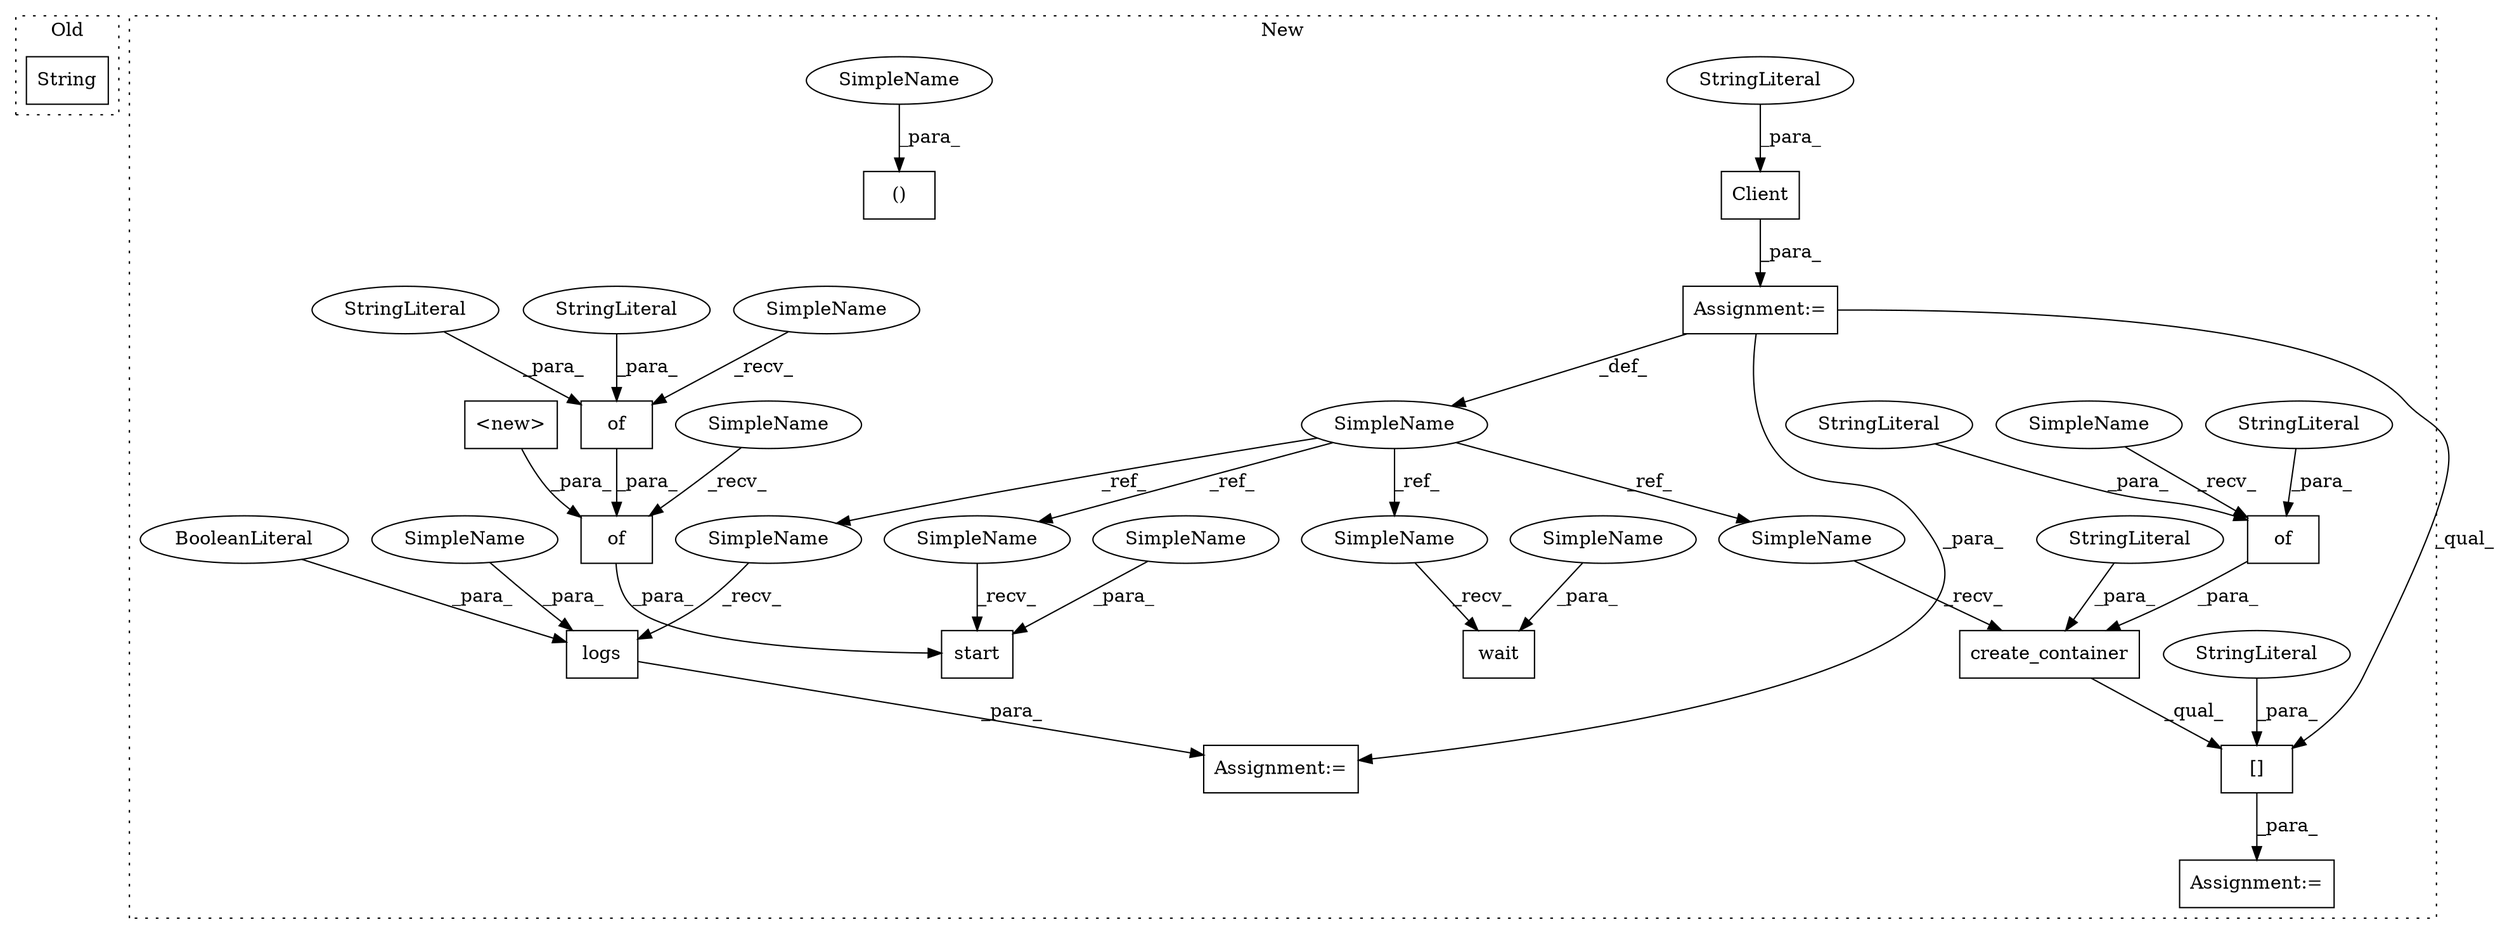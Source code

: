 digraph G {
subgraph cluster0 {
1 [label="String" a="32" s="3283,3296" l="7,1" shape="box"];
label = "Old";
style="dotted";
}
subgraph cluster1 {
2 [label="Client" a="32" s="3191,3226" l="7,1" shape="box"];
3 [label="create_container" a="32" s="3285,3355" l="17,1" shape="box"];
4 [label="of" a="32" s="3324,3354" l="3,1" shape="box"];
5 [label="of" a="32" s="3395,3492" l="3,1" shape="box"];
6 [label="<new>" a="14" s="3450" l="19" shape="box"];
7 [label="of" a="32" s="3425,3448" l="3,1" shape="box"];
8 [label="[]" a="2" s="3278,3361" l="79,1" shape="box"];
9 [label="StringLiteral" a="45" s="3302" l="17" shape="ellipse"];
10 [label="StringLiteral" a="45" s="3357" l="4" shape="ellipse"];
11 [label="StringLiteral" a="45" s="3352" l="2" shape="ellipse"];
12 [label="StringLiteral" a="45" s="3428" l="6" shape="ellipse"];
13 [label="StringLiteral" a="45" s="3198" l="28" shape="ellipse"];
14 [label="StringLiteral" a="45" s="3341" l="2" shape="ellipse"];
15 [label="StringLiteral" a="45" s="3435" l="13" shape="ellipse"];
16 [label="Assignment:=" a="7" s="3190" l="1" shape="box"];
17 [label="Assignment:=" a="7" s="3276" l="2" shape="box"];
18 [label="wait" a="32" s="3509,3521" l="5,1" shape="box"];
19 [label="start" a="32" s="3377,3493" l="6,1" shape="box"];
20 [label="()" a="106" s="3242" l="34" shape="box"];
21 [label="SimpleName" a="42" s="3184" l="6" shape="ellipse"];
22 [label="logs" a="32" s="3584,3601" l="5,1" shape="box"];
23 [label="BooleanLiteral" a="9" s="3597" l="4" shape="ellipse"];
24 [label="Assignment:=" a="7" s="3576" l="1" shape="box"];
25 [label="SimpleName" a="42" s="3421" l="3" shape="ellipse"];
26 [label="SimpleName" a="42" s="3320" l="3" shape="ellipse"];
27 [label="SimpleName" a="42" s="3391" l="3" shape="ellipse"];
28 [label="SimpleName" a="42" s="3383" l="7" shape="ellipse"];
29 [label="SimpleName" a="42" s="3514" l="7" shape="ellipse"];
30 [label="SimpleName" a="42" s="3589" l="7" shape="ellipse"];
31 [label="SimpleName" a="42" s="3269" l="7" shape="ellipse"];
32 [label="SimpleName" a="42" s="3577" l="6" shape="ellipse"];
33 [label="SimpleName" a="42" s="3370" l="6" shape="ellipse"];
34 [label="SimpleName" a="42" s="3278" l="6" shape="ellipse"];
35 [label="SimpleName" a="42" s="3502" l="6" shape="ellipse"];
label = "New";
style="dotted";
}
2 -> 16 [label="_para_"];
3 -> 8 [label="_qual_"];
4 -> 3 [label="_para_"];
5 -> 19 [label="_para_"];
6 -> 5 [label="_para_"];
7 -> 5 [label="_para_"];
8 -> 17 [label="_para_"];
9 -> 3 [label="_para_"];
10 -> 8 [label="_para_"];
11 -> 4 [label="_para_"];
12 -> 7 [label="_para_"];
13 -> 2 [label="_para_"];
14 -> 4 [label="_para_"];
15 -> 7 [label="_para_"];
16 -> 21 [label="_def_"];
16 -> 24 [label="_para_"];
16 -> 8 [label="_qual_"];
21 -> 34 [label="_ref_"];
21 -> 32 [label="_ref_"];
21 -> 33 [label="_ref_"];
21 -> 35 [label="_ref_"];
22 -> 24 [label="_para_"];
23 -> 22 [label="_para_"];
25 -> 7 [label="_recv_"];
26 -> 4 [label="_recv_"];
27 -> 5 [label="_recv_"];
28 -> 19 [label="_para_"];
29 -> 18 [label="_para_"];
30 -> 22 [label="_para_"];
31 -> 20 [label="_para_"];
32 -> 22 [label="_recv_"];
33 -> 19 [label="_recv_"];
34 -> 3 [label="_recv_"];
35 -> 18 [label="_recv_"];
}